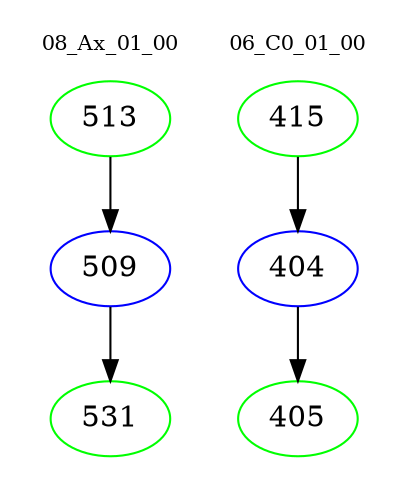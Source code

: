 digraph{
subgraph cluster_0 {
color = white
label = "08_Ax_01_00";
fontsize=10;
T0_513 [label="513", color="green"]
T0_513 -> T0_509 [color="black"]
T0_509 [label="509", color="blue"]
T0_509 -> T0_531 [color="black"]
T0_531 [label="531", color="green"]
}
subgraph cluster_1 {
color = white
label = "06_C0_01_00";
fontsize=10;
T1_415 [label="415", color="green"]
T1_415 -> T1_404 [color="black"]
T1_404 [label="404", color="blue"]
T1_404 -> T1_405 [color="black"]
T1_405 [label="405", color="green"]
}
}
